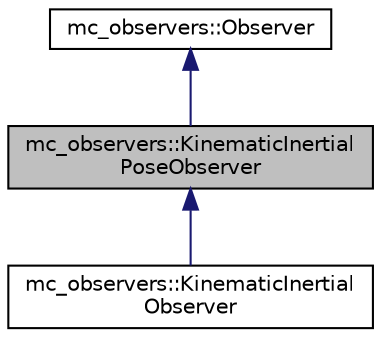 digraph "mc_observers::KinematicInertialPoseObserver"
{
 // INTERACTIVE_SVG=YES
  edge [fontname="Helvetica",fontsize="10",labelfontname="Helvetica",labelfontsize="10"];
  node [fontname="Helvetica",fontsize="10",shape=record];
  Node0 [label="mc_observers::KinematicInertial\lPoseObserver",height=0.2,width=0.4,color="black", fillcolor="grey75", style="filled", fontcolor="black"];
  Node1 -> Node0 [dir="back",color="midnightblue",fontsize="10",style="solid",fontname="Helvetica"];
  Node1 [label="mc_observers::Observer",height=0.2,width=0.4,color="black", fillcolor="white", style="filled",URL="$structmc__observers_1_1Observer.html",tooltip="State observation API. "];
  Node0 -> Node2 [dir="back",color="midnightblue",fontsize="10",style="solid",fontname="Helvetica"];
  Node2 [label="mc_observers::KinematicInertial\lObserver",height=0.2,width=0.4,color="black", fillcolor="white", style="filled",URL="$structmc__observers_1_1KinematicInertialObserver.html"];
}

